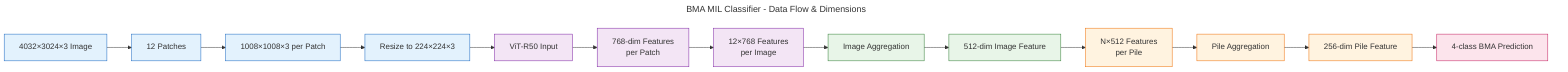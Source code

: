 ---
title: BMA MIL Classifier - Data Flow & Dimensions
---

graph LR
    %% Input Dimensions
    A[4032×3024×3 Image] --> B[12 Patches]
    B --> C[1008×1008×3 per Patch]
    C --> D[Resize to 224×224×3]
    D --> E[ViT-R50 Input]

    %% Feature Dimensions
    E --> F[768-dim Features<br/>per Patch]
    F --> G[12×768 Features<br/>per Image]
    G --> H[Image Aggregation]
    H --> I[512-dim Image Feature]

    %% Pile Dimensions
    I --> J[N×512 Features<br/>per Pile]
    J --> K[Pile Aggregation]
    K --> L[256-dim Pile Feature]
    L --> M[4-class BMA Prediction]

    %% Styling
    classDef inputDims fill:#e3f2fd,stroke:#1565c0
    classDef patchDims fill:#f3e5f5,stroke:#7b1fa2
    classDef featureDims fill:#e8f5e8,stroke:#2e7d32
    classDef aggregation fill:#fff3e0,stroke:#ef6c00
    classDef outputDims fill:#fce4ec,stroke:#c2185b

    class A,B,C,D inputDims
    class E,F,G patchDims
    class H,I featureDims
    class J,K,L aggregation
    class M outputDims